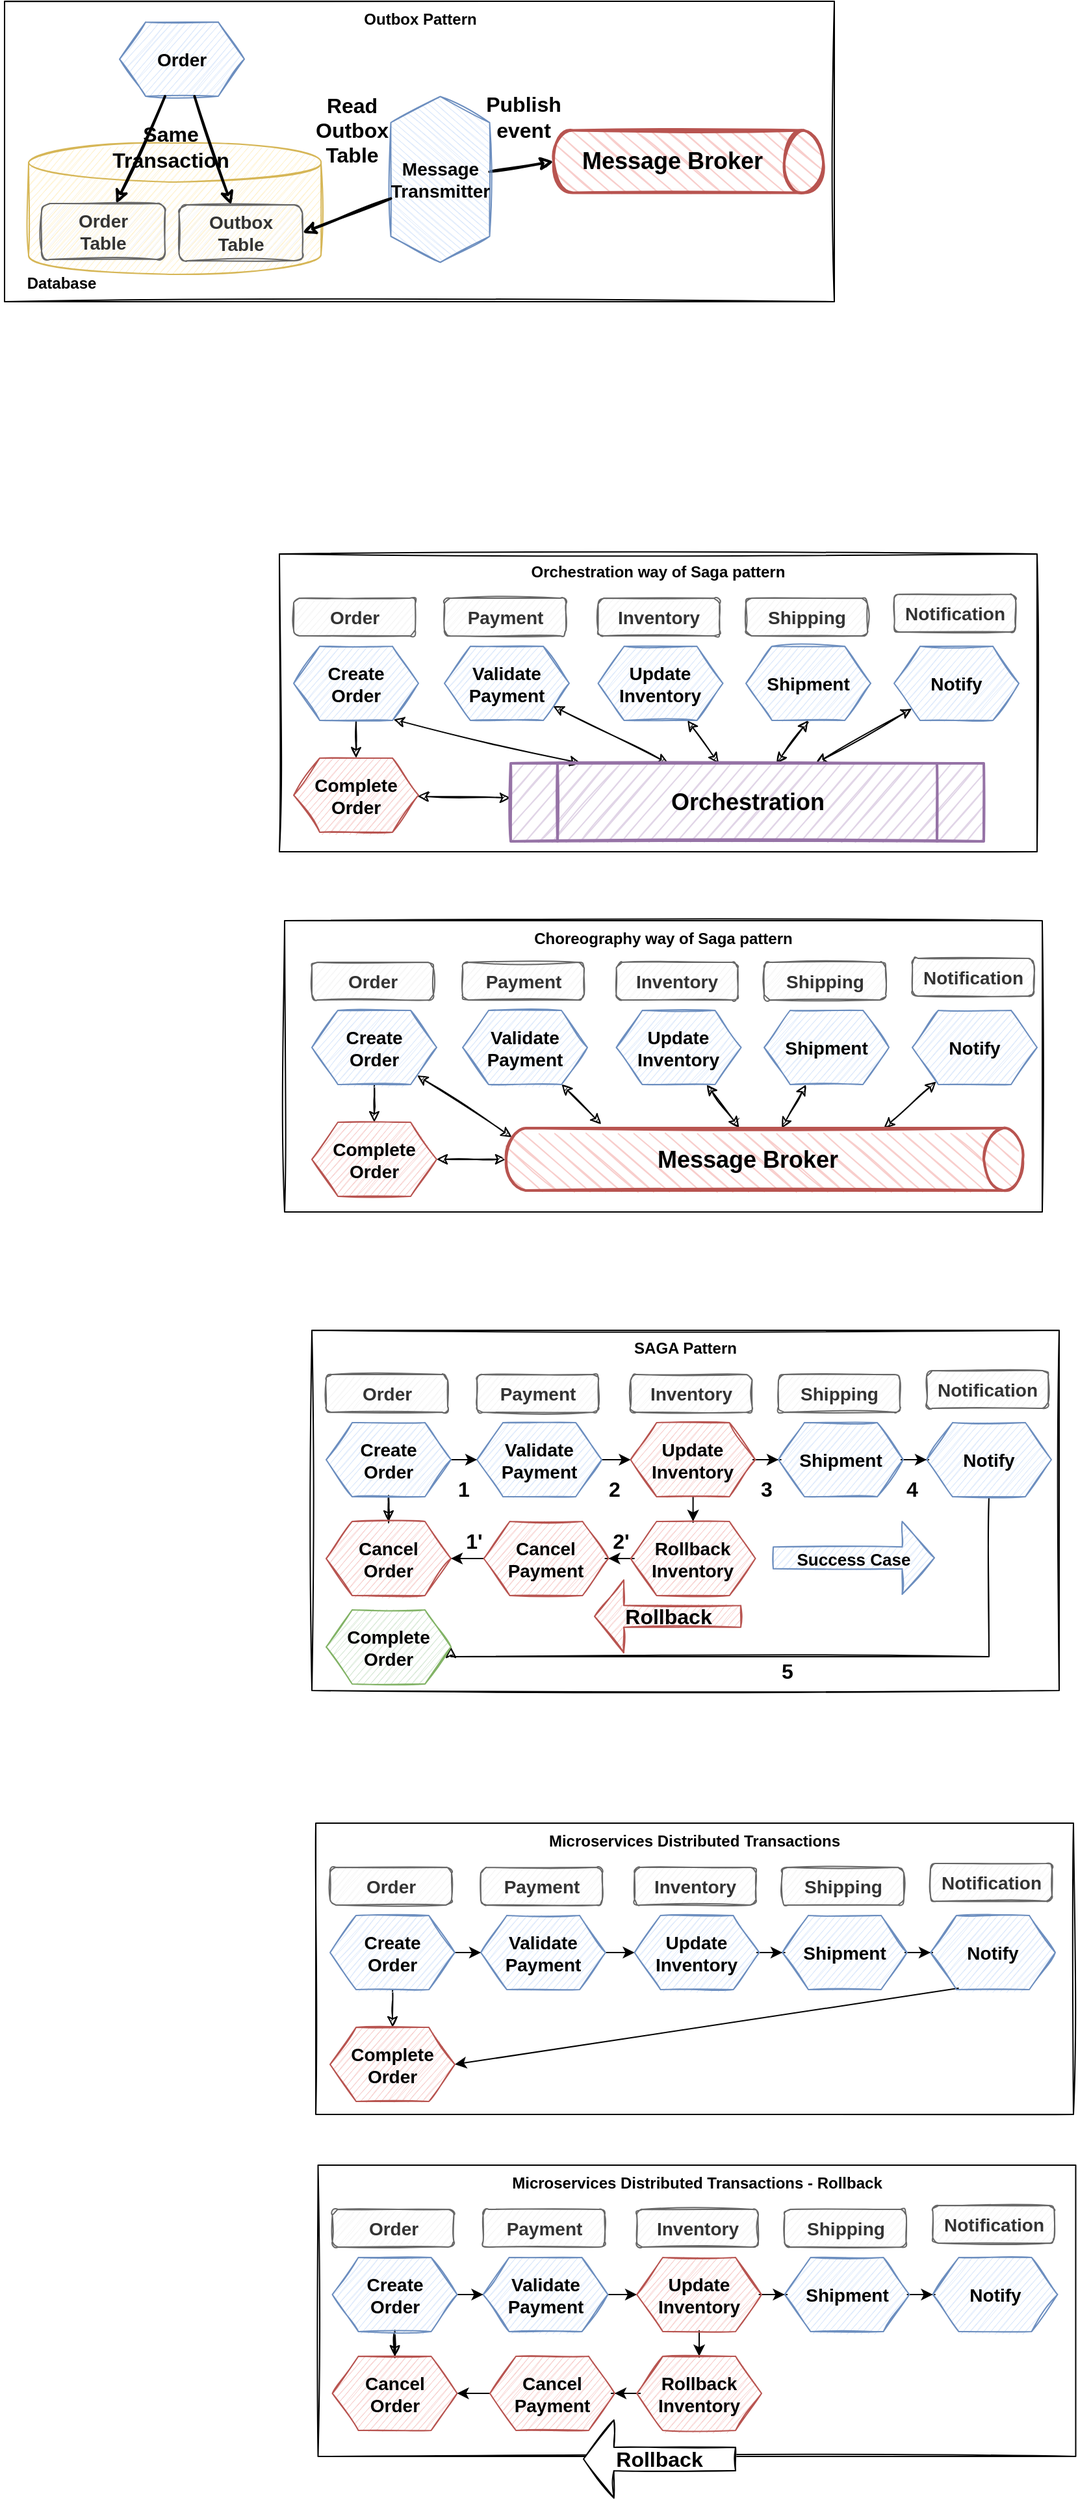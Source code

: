 <mxfile version="14.6.13" type="device"><diagram id="O4We3TlcgWNvYi_soNku" name="Page-1"><mxGraphModel dx="2053" dy="1693" grid="0" gridSize="10" guides="1" tooltips="1" connect="1" arrows="1" fold="1" page="0" pageScale="1" pageWidth="850" pageHeight="1100" math="0" shadow="0"><root><mxCell id="0"/><mxCell id="1" parent="0"/><mxCell id="HSxez_B92HvM4wz4emv6-1" value="Microservices Distributed Transactions" style="rounded=0;whiteSpace=wrap;html=1;sketch=1;horizontal=1;verticalAlign=top;fontStyle=1" parent="1" vertex="1"><mxGeometry x="-867" y="252" width="583" height="224" as="geometry"/></mxCell><mxCell id="HSxez_B92HvM4wz4emv6-2" value="" style="edgeStyle=orthogonalEdgeStyle;rounded=0;sketch=1;orthogonalLoop=1;jettySize=auto;html=1;" parent="1" source="HSxez_B92HvM4wz4emv6-3" target="ChQA60TN_x2WgylxYyss-10" edge="1"><mxGeometry relative="1" as="geometry"><mxPoint x="-808" y="408" as="targetPoint"/></mxGeometry></mxCell><mxCell id="ChQA60TN_x2WgylxYyss-1" style="edgeStyle=orthogonalEdgeStyle;rounded=0;orthogonalLoop=1;jettySize=auto;html=1;" parent="1" source="HSxez_B92HvM4wz4emv6-3" target="HSxez_B92HvM4wz4emv6-8" edge="1"><mxGeometry relative="1" as="geometry"/></mxCell><mxCell id="HSxez_B92HvM4wz4emv6-3" value="&lt;b&gt;&lt;font style=&quot;font-size: 14px&quot;&gt;Create &lt;br&gt;Order&lt;/font&gt;&lt;/b&gt;" style="shape=hexagon;perimeter=hexagonPerimeter2;whiteSpace=wrap;html=1;fixedSize=1;sketch=1;fillColor=#dae8fc;strokeColor=#6c8ebf;" parent="1" vertex="1"><mxGeometry x="-856" y="323" width="96" height="57" as="geometry"/></mxCell><mxCell id="HSxez_B92HvM4wz4emv6-5" value="Order" style="rounded=1;whiteSpace=wrap;html=1;fontSize=14;fontStyle=1;sketch=1;fillColor=#f5f5f5;strokeColor=#666666;fontColor=#333333;" parent="1" vertex="1"><mxGeometry x="-856" y="286" width="93.5" height="29" as="geometry"/></mxCell><mxCell id="ChQA60TN_x2WgylxYyss-2" style="edgeStyle=orthogonalEdgeStyle;rounded=0;orthogonalLoop=1;jettySize=auto;html=1;entryX=0;entryY=0.5;entryDx=0;entryDy=0;" parent="1" source="HSxez_B92HvM4wz4emv6-8" target="HSxez_B92HvM4wz4emv6-12" edge="1"><mxGeometry relative="1" as="geometry"/></mxCell><mxCell id="HSxez_B92HvM4wz4emv6-8" value="&lt;b&gt;&lt;font style=&quot;font-size: 14px&quot;&gt;Validate Payment&lt;/font&gt;&lt;/b&gt;" style="shape=hexagon;perimeter=hexagonPerimeter2;whiteSpace=wrap;html=1;fixedSize=1;sketch=1;fillColor=#dae8fc;strokeColor=#6c8ebf;" parent="1" vertex="1"><mxGeometry x="-740" y="323" width="96" height="57" as="geometry"/></mxCell><mxCell id="HSxez_B92HvM4wz4emv6-9" value="Payment" style="rounded=1;whiteSpace=wrap;html=1;fontSize=14;fontStyle=1;sketch=1;fillColor=#f5f5f5;strokeColor=#666666;fontColor=#333333;" parent="1" vertex="1"><mxGeometry x="-740" y="286" width="93.5" height="29" as="geometry"/></mxCell><mxCell id="ChQA60TN_x2WgylxYyss-5" style="edgeStyle=orthogonalEdgeStyle;rounded=0;orthogonalLoop=1;jettySize=auto;html=1;" parent="1" source="HSxez_B92HvM4wz4emv6-12" target="ChQA60TN_x2WgylxYyss-3" edge="1"><mxGeometry relative="1" as="geometry"/></mxCell><mxCell id="HSxez_B92HvM4wz4emv6-12" value="&lt;b&gt;&lt;font style=&quot;font-size: 14px&quot;&gt;Update Inventory&lt;/font&gt;&lt;/b&gt;" style="shape=hexagon;perimeter=hexagonPerimeter2;whiteSpace=wrap;html=1;fixedSize=1;sketch=1;fillColor=#dae8fc;strokeColor=#6c8ebf;" parent="1" vertex="1"><mxGeometry x="-621.75" y="323" width="96" height="57" as="geometry"/></mxCell><mxCell id="HSxez_B92HvM4wz4emv6-13" value="Inventory" style="rounded=1;whiteSpace=wrap;html=1;fontSize=14;fontStyle=1;sketch=1;fillColor=#f5f5f5;strokeColor=#666666;fontColor=#333333;" parent="1" vertex="1"><mxGeometry x="-621.75" y="286" width="93.5" height="29" as="geometry"/></mxCell><mxCell id="ChQA60TN_x2WgylxYyss-7" value="" style="edgeStyle=orthogonalEdgeStyle;rounded=0;orthogonalLoop=1;jettySize=auto;html=1;" parent="1" source="ChQA60TN_x2WgylxYyss-3" target="ChQA60TN_x2WgylxYyss-6" edge="1"><mxGeometry relative="1" as="geometry"/></mxCell><mxCell id="ChQA60TN_x2WgylxYyss-3" value="&lt;b&gt;&lt;font style=&quot;font-size: 14px&quot;&gt;Shipment&lt;/font&gt;&lt;/b&gt;" style="shape=hexagon;perimeter=hexagonPerimeter2;whiteSpace=wrap;html=1;fixedSize=1;sketch=1;fillColor=#dae8fc;strokeColor=#6c8ebf;" parent="1" vertex="1"><mxGeometry x="-508" y="323" width="96" height="57" as="geometry"/></mxCell><mxCell id="ChQA60TN_x2WgylxYyss-4" value="Shipping" style="rounded=1;whiteSpace=wrap;html=1;fontSize=14;fontStyle=1;sketch=1;fillColor=#f5f5f5;strokeColor=#666666;fontColor=#333333;" parent="1" vertex="1"><mxGeometry x="-508" y="286" width="93.5" height="29" as="geometry"/></mxCell><mxCell id="ChQA60TN_x2WgylxYyss-13" style="rounded=0;orthogonalLoop=1;jettySize=auto;html=1;entryX=1;entryY=0.5;entryDx=0;entryDy=0;exitX=0.227;exitY=0.981;exitDx=0;exitDy=0;exitPerimeter=0;" parent="1" source="ChQA60TN_x2WgylxYyss-6" target="ChQA60TN_x2WgylxYyss-10" edge="1"><mxGeometry relative="1" as="geometry"/></mxCell><mxCell id="ChQA60TN_x2WgylxYyss-6" value="&lt;b&gt;&lt;font style=&quot;font-size: 14px&quot;&gt;Notify&lt;/font&gt;&lt;/b&gt;" style="shape=hexagon;perimeter=hexagonPerimeter2;whiteSpace=wrap;html=1;fixedSize=1;sketch=1;fillColor=#dae8fc;strokeColor=#6c8ebf;" parent="1" vertex="1"><mxGeometry x="-394" y="323" width="96" height="57" as="geometry"/></mxCell><mxCell id="ChQA60TN_x2WgylxYyss-8" value="Notification" style="rounded=1;whiteSpace=wrap;html=1;fontSize=14;fontStyle=1;sketch=1;fillColor=#f5f5f5;strokeColor=#666666;fontColor=#333333;" parent="1" vertex="1"><mxGeometry x="-394" y="283" width="93.5" height="29" as="geometry"/></mxCell><mxCell id="ChQA60TN_x2WgylxYyss-10" value="&lt;span style=&quot;font-size: 14px&quot;&gt;&lt;b&gt;Complete Order&lt;/b&gt;&lt;/span&gt;" style="shape=hexagon;perimeter=hexagonPerimeter2;whiteSpace=wrap;html=1;fixedSize=1;sketch=1;fillColor=#f8cecc;strokeColor=#b85450;" parent="1" vertex="1"><mxGeometry x="-856" y="409" width="96" height="57" as="geometry"/></mxCell><mxCell id="LSXbsaMgMGY3zLwLkbdB-20" value="Microservices Distributed Transactions - Rollback" style="rounded=0;whiteSpace=wrap;html=1;sketch=1;horizontal=1;verticalAlign=top;fontStyle=1" parent="1" vertex="1"><mxGeometry x="-865.25" y="515" width="583" height="224" as="geometry"/></mxCell><mxCell id="LSXbsaMgMGY3zLwLkbdB-21" value="" style="edgeStyle=orthogonalEdgeStyle;rounded=0;sketch=1;orthogonalLoop=1;jettySize=auto;html=1;" parent="1" source="LSXbsaMgMGY3zLwLkbdB-23" target="LSXbsaMgMGY3zLwLkbdB-37" edge="1"><mxGeometry relative="1" as="geometry"><mxPoint x="-806.25" y="671" as="targetPoint"/></mxGeometry></mxCell><mxCell id="LSXbsaMgMGY3zLwLkbdB-22" style="edgeStyle=orthogonalEdgeStyle;rounded=0;orthogonalLoop=1;jettySize=auto;html=1;" parent="1" source="LSXbsaMgMGY3zLwLkbdB-23" target="LSXbsaMgMGY3zLwLkbdB-26" edge="1"><mxGeometry relative="1" as="geometry"/></mxCell><mxCell id="LSXbsaMgMGY3zLwLkbdB-23" value="&lt;b&gt;&lt;font style=&quot;font-size: 14px&quot;&gt;Create &lt;br&gt;Order&lt;/font&gt;&lt;/b&gt;" style="shape=hexagon;perimeter=hexagonPerimeter2;whiteSpace=wrap;html=1;fixedSize=1;sketch=1;fillColor=#dae8fc;strokeColor=#6c8ebf;" parent="1" vertex="1"><mxGeometry x="-854.25" y="586" width="96" height="57" as="geometry"/></mxCell><mxCell id="LSXbsaMgMGY3zLwLkbdB-24" value="Order" style="rounded=1;whiteSpace=wrap;html=1;fontSize=14;fontStyle=1;sketch=1;fillColor=#f5f5f5;strokeColor=#666666;fontColor=#333333;" parent="1" vertex="1"><mxGeometry x="-854.25" y="549" width="93.5" height="29" as="geometry"/></mxCell><mxCell id="LSXbsaMgMGY3zLwLkbdB-25" style="edgeStyle=orthogonalEdgeStyle;rounded=0;orthogonalLoop=1;jettySize=auto;html=1;entryX=0;entryY=0.5;entryDx=0;entryDy=0;" parent="1" source="LSXbsaMgMGY3zLwLkbdB-26" target="LSXbsaMgMGY3zLwLkbdB-29" edge="1"><mxGeometry relative="1" as="geometry"/></mxCell><mxCell id="LSXbsaMgMGY3zLwLkbdB-26" value="&lt;b&gt;&lt;font style=&quot;font-size: 14px&quot;&gt;Validate Payment&lt;/font&gt;&lt;/b&gt;" style="shape=hexagon;perimeter=hexagonPerimeter2;whiteSpace=wrap;html=1;fixedSize=1;sketch=1;fillColor=#dae8fc;strokeColor=#6c8ebf;" parent="1" vertex="1"><mxGeometry x="-738.25" y="586" width="96" height="57" as="geometry"/></mxCell><mxCell id="LSXbsaMgMGY3zLwLkbdB-27" value="Payment" style="rounded=1;whiteSpace=wrap;html=1;fontSize=14;fontStyle=1;sketch=1;fillColor=#f5f5f5;strokeColor=#666666;fontColor=#333333;" parent="1" vertex="1"><mxGeometry x="-738.25" y="549" width="93.5" height="29" as="geometry"/></mxCell><mxCell id="LSXbsaMgMGY3zLwLkbdB-28" style="edgeStyle=orthogonalEdgeStyle;rounded=0;orthogonalLoop=1;jettySize=auto;html=1;" parent="1" source="LSXbsaMgMGY3zLwLkbdB-29" target="LSXbsaMgMGY3zLwLkbdB-32" edge="1"><mxGeometry relative="1" as="geometry"/></mxCell><mxCell id="LSXbsaMgMGY3zLwLkbdB-39" value="" style="edgeStyle=orthogonalEdgeStyle;rounded=0;orthogonalLoop=1;jettySize=auto;html=1;" parent="1" source="LSXbsaMgMGY3zLwLkbdB-29" target="LSXbsaMgMGY3zLwLkbdB-38" edge="1"><mxGeometry relative="1" as="geometry"/></mxCell><mxCell id="LSXbsaMgMGY3zLwLkbdB-29" value="&lt;b&gt;&lt;font style=&quot;font-size: 14px&quot;&gt;Update Inventory&lt;/font&gt;&lt;/b&gt;" style="shape=hexagon;perimeter=hexagonPerimeter2;whiteSpace=wrap;html=1;fixedSize=1;sketch=1;fillColor=#f8cecc;strokeColor=#b85450;" parent="1" vertex="1"><mxGeometry x="-620" y="586" width="96" height="57" as="geometry"/></mxCell><mxCell id="LSXbsaMgMGY3zLwLkbdB-30" value="Inventory" style="rounded=1;whiteSpace=wrap;html=1;fontSize=14;fontStyle=1;sketch=1;fillColor=#f5f5f5;strokeColor=#666666;fontColor=#333333;" parent="1" vertex="1"><mxGeometry x="-620" y="549" width="93.5" height="29" as="geometry"/></mxCell><mxCell id="LSXbsaMgMGY3zLwLkbdB-31" value="" style="edgeStyle=orthogonalEdgeStyle;rounded=0;orthogonalLoop=1;jettySize=auto;html=1;" parent="1" source="LSXbsaMgMGY3zLwLkbdB-32" target="LSXbsaMgMGY3zLwLkbdB-35" edge="1"><mxGeometry relative="1" as="geometry"/></mxCell><mxCell id="LSXbsaMgMGY3zLwLkbdB-32" value="&lt;b&gt;&lt;font style=&quot;font-size: 14px&quot;&gt;Shipment&lt;/font&gt;&lt;/b&gt;" style="shape=hexagon;perimeter=hexagonPerimeter2;whiteSpace=wrap;html=1;fixedSize=1;sketch=1;fillColor=#dae8fc;strokeColor=#6c8ebf;" parent="1" vertex="1"><mxGeometry x="-506.25" y="586" width="96" height="57" as="geometry"/></mxCell><mxCell id="LSXbsaMgMGY3zLwLkbdB-33" value="Shipping" style="rounded=1;whiteSpace=wrap;html=1;fontSize=14;fontStyle=1;sketch=1;fillColor=#f5f5f5;strokeColor=#666666;fontColor=#333333;" parent="1" vertex="1"><mxGeometry x="-506.25" y="549" width="93.5" height="29" as="geometry"/></mxCell><mxCell id="LSXbsaMgMGY3zLwLkbdB-35" value="&lt;b&gt;&lt;font style=&quot;font-size: 14px&quot;&gt;Notify&lt;/font&gt;&lt;/b&gt;" style="shape=hexagon;perimeter=hexagonPerimeter2;whiteSpace=wrap;html=1;fixedSize=1;sketch=1;fillColor=#dae8fc;strokeColor=#6c8ebf;" parent="1" vertex="1"><mxGeometry x="-392.25" y="586" width="96" height="57" as="geometry"/></mxCell><mxCell id="LSXbsaMgMGY3zLwLkbdB-36" value="Notification" style="rounded=1;whiteSpace=wrap;html=1;fontSize=14;fontStyle=1;sketch=1;fillColor=#f5f5f5;strokeColor=#666666;fontColor=#333333;" parent="1" vertex="1"><mxGeometry x="-392.25" y="546" width="93.5" height="29" as="geometry"/></mxCell><mxCell id="LSXbsaMgMGY3zLwLkbdB-37" value="&lt;span style=&quot;font-size: 14px&quot;&gt;&lt;b&gt;Cancel &lt;br&gt;Order&lt;/b&gt;&lt;/span&gt;" style="shape=hexagon;perimeter=hexagonPerimeter2;whiteSpace=wrap;html=1;fixedSize=1;sketch=1;fillColor=#f8cecc;strokeColor=#b85450;" parent="1" vertex="1"><mxGeometry x="-854.25" y="662" width="96" height="57" as="geometry"/></mxCell><mxCell id="LSXbsaMgMGY3zLwLkbdB-41" value="" style="edgeStyle=orthogonalEdgeStyle;rounded=0;orthogonalLoop=1;jettySize=auto;html=1;" parent="1" source="LSXbsaMgMGY3zLwLkbdB-38" target="LSXbsaMgMGY3zLwLkbdB-40" edge="1"><mxGeometry relative="1" as="geometry"/></mxCell><mxCell id="LSXbsaMgMGY3zLwLkbdB-38" value="&lt;b&gt;&lt;font style=&quot;font-size: 14px&quot;&gt;Rollback Inventory&lt;/font&gt;&lt;/b&gt;" style="shape=hexagon;perimeter=hexagonPerimeter2;whiteSpace=wrap;html=1;fixedSize=1;sketch=1;fillColor=#f8cecc;strokeColor=#b85450;" parent="1" vertex="1"><mxGeometry x="-620" y="662" width="96" height="57" as="geometry"/></mxCell><mxCell id="LSXbsaMgMGY3zLwLkbdB-43" style="edgeStyle=orthogonalEdgeStyle;rounded=0;orthogonalLoop=1;jettySize=auto;html=1;entryX=1;entryY=0.5;entryDx=0;entryDy=0;fontSize=16;" parent="1" source="LSXbsaMgMGY3zLwLkbdB-40" target="LSXbsaMgMGY3zLwLkbdB-37" edge="1"><mxGeometry relative="1" as="geometry"/></mxCell><mxCell id="LSXbsaMgMGY3zLwLkbdB-40" value="&lt;b&gt;&lt;font style=&quot;font-size: 14px&quot;&gt;Cancel Payment&lt;/font&gt;&lt;/b&gt;" style="shape=hexagon;perimeter=hexagonPerimeter2;whiteSpace=wrap;html=1;fixedSize=1;sketch=1;fillColor=#f8cecc;strokeColor=#b85450;" parent="1" vertex="1"><mxGeometry x="-733" y="662" width="96" height="57" as="geometry"/></mxCell><mxCell id="LSXbsaMgMGY3zLwLkbdB-42" value="Rollback" style="shape=singleArrow;direction=west;whiteSpace=wrap;html=1;sketch=1;fontStyle=1;fontSize=16;" parent="1" vertex="1"><mxGeometry x="-661" y="711" width="117" height="60" as="geometry"/></mxCell><mxCell id="UC7Hrso-9mN-0SDnIwR5-1" value="SAGA Pattern" style="rounded=0;whiteSpace=wrap;html=1;sketch=1;horizontal=1;verticalAlign=top;fontStyle=1" parent="1" vertex="1"><mxGeometry x="-870" y="-127" width="575" height="277" as="geometry"/></mxCell><mxCell id="UC7Hrso-9mN-0SDnIwR5-2" value="" style="edgeStyle=orthogonalEdgeStyle;rounded=0;sketch=1;orthogonalLoop=1;jettySize=auto;html=1;" parent="1" source="UC7Hrso-9mN-0SDnIwR5-4" target="UC7Hrso-9mN-0SDnIwR5-18" edge="1"><mxGeometry relative="1" as="geometry"><mxPoint x="-811" y="29" as="targetPoint"/></mxGeometry></mxCell><mxCell id="UC7Hrso-9mN-0SDnIwR5-3" style="edgeStyle=orthogonalEdgeStyle;rounded=0;orthogonalLoop=1;jettySize=auto;html=1;" parent="1" source="UC7Hrso-9mN-0SDnIwR5-4" target="UC7Hrso-9mN-0SDnIwR5-7" edge="1"><mxGeometry relative="1" as="geometry"/></mxCell><mxCell id="UC7Hrso-9mN-0SDnIwR5-4" value="&lt;b&gt;&lt;font style=&quot;font-size: 14px&quot;&gt;Create &lt;br&gt;Order&lt;/font&gt;&lt;/b&gt;" style="shape=hexagon;perimeter=hexagonPerimeter2;whiteSpace=wrap;html=1;fixedSize=1;sketch=1;fillColor=#dae8fc;strokeColor=#6c8ebf;" parent="1" vertex="1"><mxGeometry x="-859" y="-56" width="96" height="57" as="geometry"/></mxCell><mxCell id="UC7Hrso-9mN-0SDnIwR5-5" value="Order" style="rounded=1;whiteSpace=wrap;html=1;fontSize=14;fontStyle=1;sketch=1;fillColor=#f5f5f5;strokeColor=#666666;fontColor=#333333;" parent="1" vertex="1"><mxGeometry x="-859" y="-93" width="93.5" height="29" as="geometry"/></mxCell><mxCell id="UC7Hrso-9mN-0SDnIwR5-6" style="edgeStyle=orthogonalEdgeStyle;rounded=0;orthogonalLoop=1;jettySize=auto;html=1;entryX=0;entryY=0.5;entryDx=0;entryDy=0;" parent="1" source="UC7Hrso-9mN-0SDnIwR5-7" target="UC7Hrso-9mN-0SDnIwR5-11" edge="1"><mxGeometry relative="1" as="geometry"/></mxCell><mxCell id="UC7Hrso-9mN-0SDnIwR5-7" value="&lt;b&gt;&lt;font style=&quot;font-size: 14px&quot;&gt;Validate Payment&lt;/font&gt;&lt;/b&gt;" style="shape=hexagon;perimeter=hexagonPerimeter2;whiteSpace=wrap;html=1;fixedSize=1;sketch=1;fillColor=#dae8fc;strokeColor=#6c8ebf;" parent="1" vertex="1"><mxGeometry x="-743" y="-56" width="96" height="57" as="geometry"/></mxCell><mxCell id="UC7Hrso-9mN-0SDnIwR5-8" value="Payment" style="rounded=1;whiteSpace=wrap;html=1;fontSize=14;fontStyle=1;sketch=1;fillColor=#f5f5f5;strokeColor=#666666;fontColor=#333333;" parent="1" vertex="1"><mxGeometry x="-743" y="-93" width="93.5" height="29" as="geometry"/></mxCell><mxCell id="UC7Hrso-9mN-0SDnIwR5-9" style="edgeStyle=orthogonalEdgeStyle;rounded=0;orthogonalLoop=1;jettySize=auto;html=1;" parent="1" source="UC7Hrso-9mN-0SDnIwR5-11" target="UC7Hrso-9mN-0SDnIwR5-14" edge="1"><mxGeometry relative="1" as="geometry"/></mxCell><mxCell id="UC7Hrso-9mN-0SDnIwR5-10" value="" style="edgeStyle=orthogonalEdgeStyle;rounded=0;orthogonalLoop=1;jettySize=auto;html=1;" parent="1" source="UC7Hrso-9mN-0SDnIwR5-11" target="UC7Hrso-9mN-0SDnIwR5-20" edge="1"><mxGeometry relative="1" as="geometry"/></mxCell><mxCell id="UC7Hrso-9mN-0SDnIwR5-11" value="&lt;b&gt;&lt;font style=&quot;font-size: 14px&quot;&gt;Update Inventory&lt;/font&gt;&lt;/b&gt;" style="shape=hexagon;perimeter=hexagonPerimeter2;whiteSpace=wrap;html=1;fixedSize=1;sketch=1;fillColor=#f8cecc;strokeColor=#b85450;" parent="1" vertex="1"><mxGeometry x="-624.75" y="-56" width="96" height="57" as="geometry"/></mxCell><mxCell id="UC7Hrso-9mN-0SDnIwR5-12" value="Inventory" style="rounded=1;whiteSpace=wrap;html=1;fontSize=14;fontStyle=1;sketch=1;fillColor=#f5f5f5;strokeColor=#666666;fontColor=#333333;" parent="1" vertex="1"><mxGeometry x="-624.75" y="-93" width="93.5" height="29" as="geometry"/></mxCell><mxCell id="UC7Hrso-9mN-0SDnIwR5-13" value="" style="edgeStyle=orthogonalEdgeStyle;rounded=0;orthogonalLoop=1;jettySize=auto;html=1;" parent="1" source="UC7Hrso-9mN-0SDnIwR5-14" target="UC7Hrso-9mN-0SDnIwR5-16" edge="1"><mxGeometry relative="1" as="geometry"/></mxCell><mxCell id="UC7Hrso-9mN-0SDnIwR5-14" value="&lt;b&gt;&lt;font style=&quot;font-size: 14px&quot;&gt;Shipment&lt;/font&gt;&lt;/b&gt;" style="shape=hexagon;perimeter=hexagonPerimeter2;whiteSpace=wrap;html=1;fixedSize=1;sketch=1;fillColor=#dae8fc;strokeColor=#6c8ebf;" parent="1" vertex="1"><mxGeometry x="-511" y="-56" width="96" height="57" as="geometry"/></mxCell><mxCell id="UC7Hrso-9mN-0SDnIwR5-15" value="Shipping" style="rounded=1;whiteSpace=wrap;html=1;fontSize=14;fontStyle=1;sketch=1;fillColor=#f5f5f5;strokeColor=#666666;fontColor=#333333;" parent="1" vertex="1"><mxGeometry x="-511" y="-93" width="93.5" height="29" as="geometry"/></mxCell><mxCell id="UC7Hrso-9mN-0SDnIwR5-31" style="edgeStyle=orthogonalEdgeStyle;rounded=0;orthogonalLoop=1;jettySize=auto;html=1;entryX=1;entryY=0.5;entryDx=0;entryDy=0;fontSize=16;sketch=1;" parent="1" source="UC7Hrso-9mN-0SDnIwR5-16" target="UC7Hrso-9mN-0SDnIwR5-30" edge="1"><mxGeometry relative="1" as="geometry"><Array as="points"><mxPoint x="-349" y="124"/><mxPoint x="-763" y="124"/></Array></mxGeometry></mxCell><mxCell id="UC7Hrso-9mN-0SDnIwR5-16" value="&lt;b&gt;&lt;font style=&quot;font-size: 14px&quot;&gt;Notify&lt;/font&gt;&lt;/b&gt;" style="shape=hexagon;perimeter=hexagonPerimeter2;whiteSpace=wrap;html=1;fixedSize=1;sketch=1;fillColor=#dae8fc;strokeColor=#6c8ebf;" parent="1" vertex="1"><mxGeometry x="-397" y="-56" width="96" height="57" as="geometry"/></mxCell><mxCell id="UC7Hrso-9mN-0SDnIwR5-17" value="Notification" style="rounded=1;whiteSpace=wrap;html=1;fontSize=14;fontStyle=1;sketch=1;fillColor=#f5f5f5;strokeColor=#666666;fontColor=#333333;" parent="1" vertex="1"><mxGeometry x="-397" y="-96" width="93.5" height="29" as="geometry"/></mxCell><mxCell id="UC7Hrso-9mN-0SDnIwR5-18" value="&lt;span style=&quot;font-size: 14px&quot;&gt;&lt;b&gt;Cancel &lt;br&gt;Order&lt;/b&gt;&lt;/span&gt;" style="shape=hexagon;perimeter=hexagonPerimeter2;whiteSpace=wrap;html=1;fixedSize=1;sketch=1;fillColor=#f8cecc;strokeColor=#b85450;" parent="1" vertex="1"><mxGeometry x="-859" y="20" width="96" height="57" as="geometry"/></mxCell><mxCell id="UC7Hrso-9mN-0SDnIwR5-19" value="" style="edgeStyle=orthogonalEdgeStyle;rounded=0;orthogonalLoop=1;jettySize=auto;html=1;" parent="1" source="UC7Hrso-9mN-0SDnIwR5-20" target="UC7Hrso-9mN-0SDnIwR5-22" edge="1"><mxGeometry relative="1" as="geometry"/></mxCell><mxCell id="UC7Hrso-9mN-0SDnIwR5-20" value="&lt;b&gt;&lt;font style=&quot;font-size: 14px&quot;&gt;Rollback Inventory&lt;/font&gt;&lt;/b&gt;" style="shape=hexagon;perimeter=hexagonPerimeter2;whiteSpace=wrap;html=1;fixedSize=1;sketch=1;fillColor=#f8cecc;strokeColor=#b85450;" parent="1" vertex="1"><mxGeometry x="-624.75" y="20" width="96" height="57" as="geometry"/></mxCell><mxCell id="UC7Hrso-9mN-0SDnIwR5-21" style="edgeStyle=orthogonalEdgeStyle;rounded=0;orthogonalLoop=1;jettySize=auto;html=1;entryX=1;entryY=0.5;entryDx=0;entryDy=0;fontSize=16;" parent="1" source="UC7Hrso-9mN-0SDnIwR5-22" target="UC7Hrso-9mN-0SDnIwR5-18" edge="1"><mxGeometry relative="1" as="geometry"/></mxCell><mxCell id="UC7Hrso-9mN-0SDnIwR5-22" value="&lt;b&gt;&lt;font style=&quot;font-size: 14px&quot;&gt;Cancel Payment&lt;/font&gt;&lt;/b&gt;" style="shape=hexagon;perimeter=hexagonPerimeter2;whiteSpace=wrap;html=1;fixedSize=1;sketch=1;fillColor=#f8cecc;strokeColor=#b85450;" parent="1" vertex="1"><mxGeometry x="-737.75" y="20" width="96" height="57" as="geometry"/></mxCell><mxCell id="UC7Hrso-9mN-0SDnIwR5-23" value="Rollback" style="shape=singleArrow;direction=west;whiteSpace=wrap;html=1;sketch=1;fontStyle=1;fontSize=16;fillColor=#f8cecc;strokeColor=#b85450;" parent="1" vertex="1"><mxGeometry x="-652.5" y="65" width="112.5" height="56" as="geometry"/></mxCell><mxCell id="UC7Hrso-9mN-0SDnIwR5-24" value="&lt;font style=&quot;font-size: 13px&quot;&gt;Success Case&lt;/font&gt;" style="shape=singleArrow;whiteSpace=wrap;html=1;sketch=1;fontStyle=1;fontSize=16;fillColor=#dae8fc;strokeColor=#6c8ebf;" parent="1" vertex="1"><mxGeometry x="-515" y="20" width="124" height="56" as="geometry"/></mxCell><mxCell id="UC7Hrso-9mN-0SDnIwR5-25" value="1" style="text;html=1;strokeColor=none;fillColor=none;align=center;verticalAlign=middle;whiteSpace=wrap;rounded=0;sketch=1;fontSize=16;fontStyle=1" parent="1" vertex="1"><mxGeometry x="-773" y="-15" width="40" height="20" as="geometry"/></mxCell><mxCell id="UC7Hrso-9mN-0SDnIwR5-26" value="2" style="text;html=1;strokeColor=none;fillColor=none;align=center;verticalAlign=middle;whiteSpace=wrap;rounded=0;sketch=1;fontSize=16;fontStyle=1" parent="1" vertex="1"><mxGeometry x="-657" y="-15" width="40" height="20" as="geometry"/></mxCell><mxCell id="UC7Hrso-9mN-0SDnIwR5-27" value="3" style="text;html=1;strokeColor=none;fillColor=none;align=center;verticalAlign=middle;whiteSpace=wrap;rounded=0;sketch=1;fontSize=16;fontStyle=1" parent="1" vertex="1"><mxGeometry x="-540" y="-15" width="40" height="20" as="geometry"/></mxCell><mxCell id="UC7Hrso-9mN-0SDnIwR5-28" value="4" style="text;html=1;strokeColor=none;fillColor=none;align=center;verticalAlign=middle;whiteSpace=wrap;rounded=0;sketch=1;fontSize=16;fontStyle=1" parent="1" vertex="1"><mxGeometry x="-428" y="-15" width="40" height="20" as="geometry"/></mxCell><mxCell id="UC7Hrso-9mN-0SDnIwR5-30" value="&lt;span style=&quot;font-size: 14px&quot;&gt;&lt;b&gt;Complete Order&lt;/b&gt;&lt;/span&gt;" style="shape=hexagon;perimeter=hexagonPerimeter2;whiteSpace=wrap;html=1;fixedSize=1;sketch=1;fillColor=#d5e8d4;strokeColor=#82b366;" parent="1" vertex="1"><mxGeometry x="-859" y="88" width="96" height="57" as="geometry"/></mxCell><mxCell id="UC7Hrso-9mN-0SDnIwR5-32" value="5" style="text;html=1;strokeColor=none;fillColor=none;align=center;verticalAlign=middle;whiteSpace=wrap;rounded=0;sketch=1;fontSize=16;fontStyle=1" parent="1" vertex="1"><mxGeometry x="-524" y="125" width="40" height="20" as="geometry"/></mxCell><mxCell id="UC7Hrso-9mN-0SDnIwR5-33" value="2'" style="text;html=1;strokeColor=none;fillColor=none;align=center;verticalAlign=middle;whiteSpace=wrap;rounded=0;sketch=1;fontSize=16;fontStyle=1" parent="1" vertex="1"><mxGeometry x="-652.5" y="25" width="40" height="20" as="geometry"/></mxCell><mxCell id="UC7Hrso-9mN-0SDnIwR5-34" value="1'" style="text;html=1;strokeColor=none;fillColor=none;align=center;verticalAlign=middle;whiteSpace=wrap;rounded=0;sketch=1;fontSize=16;fontStyle=1" parent="1" vertex="1"><mxGeometry x="-765.5" y="25" width="40" height="20" as="geometry"/></mxCell><mxCell id="g_bpcZdgpiONtq_qsZNt-1" value="Choreography way of Saga pattern" style="rounded=0;whiteSpace=wrap;html=1;sketch=1;horizontal=1;verticalAlign=top;fontStyle=1" parent="1" vertex="1"><mxGeometry x="-891" y="-442" width="583" height="224" as="geometry"/></mxCell><mxCell id="g_bpcZdgpiONtq_qsZNt-2" value="" style="edgeStyle=orthogonalEdgeStyle;rounded=0;sketch=1;orthogonalLoop=1;jettySize=auto;html=1;" parent="1" source="g_bpcZdgpiONtq_qsZNt-4" target="g_bpcZdgpiONtq_qsZNt-18" edge="1"><mxGeometry relative="1" as="geometry"><mxPoint x="-822" y="-288" as="targetPoint"/></mxGeometry></mxCell><mxCell id="g_bpcZdgpiONtq_qsZNt-20" style="rounded=0;orthogonalLoop=1;jettySize=auto;html=1;entryX=0.145;entryY=1;entryDx=0;entryDy=-4.35;entryPerimeter=0;fontSize=18;sketch=1;startArrow=classic;startFill=1;" parent="1" target="g_bpcZdgpiONtq_qsZNt-19" edge="1"><mxGeometry relative="1" as="geometry"><mxPoint x="-789" y="-323" as="sourcePoint"/></mxGeometry></mxCell><mxCell id="g_bpcZdgpiONtq_qsZNt-4" value="&lt;b&gt;&lt;font style=&quot;font-size: 14px&quot;&gt;Create &lt;br&gt;Order&lt;/font&gt;&lt;/b&gt;" style="shape=hexagon;perimeter=hexagonPerimeter2;whiteSpace=wrap;html=1;fixedSize=1;sketch=1;fillColor=#dae8fc;strokeColor=#6c8ebf;" parent="1" vertex="1"><mxGeometry x="-870" y="-373" width="96" height="57" as="geometry"/></mxCell><mxCell id="g_bpcZdgpiONtq_qsZNt-5" value="Order" style="rounded=1;whiteSpace=wrap;html=1;fontSize=14;fontStyle=1;sketch=1;fillColor=#f5f5f5;strokeColor=#666666;fontColor=#333333;" parent="1" vertex="1"><mxGeometry x="-870" y="-410" width="93.5" height="29" as="geometry"/></mxCell><mxCell id="g_bpcZdgpiONtq_qsZNt-21" style="edgeStyle=none;rounded=0;sketch=1;orthogonalLoop=1;jettySize=auto;html=1;entryX=-0.06;entryY=0.816;entryDx=0;entryDy=0;entryPerimeter=0;fontSize=18;startArrow=classic;startFill=1;" parent="1" source="g_bpcZdgpiONtq_qsZNt-7" target="g_bpcZdgpiONtq_qsZNt-19" edge="1"><mxGeometry relative="1" as="geometry"/></mxCell><mxCell id="g_bpcZdgpiONtq_qsZNt-7" value="&lt;b&gt;&lt;font style=&quot;font-size: 14px&quot;&gt;Validate Payment&lt;/font&gt;&lt;/b&gt;" style="shape=hexagon;perimeter=hexagonPerimeter2;whiteSpace=wrap;html=1;fixedSize=1;sketch=1;fillColor=#dae8fc;strokeColor=#6c8ebf;" parent="1" vertex="1"><mxGeometry x="-754" y="-373" width="96" height="57" as="geometry"/></mxCell><mxCell id="g_bpcZdgpiONtq_qsZNt-8" value="Payment" style="rounded=1;whiteSpace=wrap;html=1;fontSize=14;fontStyle=1;sketch=1;fillColor=#f5f5f5;strokeColor=#666666;fontColor=#333333;" parent="1" vertex="1"><mxGeometry x="-754" y="-410" width="93.5" height="29" as="geometry"/></mxCell><mxCell id="g_bpcZdgpiONtq_qsZNt-22" style="edgeStyle=none;rounded=0;sketch=1;orthogonalLoop=1;jettySize=auto;html=1;entryX=-0.01;entryY=0.549;entryDx=0;entryDy=0;entryPerimeter=0;fontSize=18;startArrow=classic;startFill=1;" parent="1" source="g_bpcZdgpiONtq_qsZNt-10" target="g_bpcZdgpiONtq_qsZNt-19" edge="1"><mxGeometry relative="1" as="geometry"/></mxCell><mxCell id="g_bpcZdgpiONtq_qsZNt-10" value="&lt;b&gt;&lt;font style=&quot;font-size: 14px&quot;&gt;Update Inventory&lt;/font&gt;&lt;/b&gt;" style="shape=hexagon;perimeter=hexagonPerimeter2;whiteSpace=wrap;html=1;fixedSize=1;sketch=1;fillColor=#dae8fc;strokeColor=#6c8ebf;" parent="1" vertex="1"><mxGeometry x="-635.75" y="-373" width="96" height="57" as="geometry"/></mxCell><mxCell id="g_bpcZdgpiONtq_qsZNt-11" value="Inventory" style="rounded=1;whiteSpace=wrap;html=1;fontSize=14;fontStyle=1;sketch=1;fillColor=#f5f5f5;strokeColor=#666666;fontColor=#333333;" parent="1" vertex="1"><mxGeometry x="-635.75" y="-410" width="93.5" height="29" as="geometry"/></mxCell><mxCell id="g_bpcZdgpiONtq_qsZNt-23" style="edgeStyle=none;rounded=0;sketch=1;orthogonalLoop=1;jettySize=auto;html=1;fontSize=18;startArrow=classic;startFill=1;" parent="1" source="g_bpcZdgpiONtq_qsZNt-13" target="g_bpcZdgpiONtq_qsZNt-19" edge="1"><mxGeometry relative="1" as="geometry"/></mxCell><mxCell id="g_bpcZdgpiONtq_qsZNt-13" value="&lt;b&gt;&lt;font style=&quot;font-size: 14px&quot;&gt;Shipment&lt;/font&gt;&lt;/b&gt;" style="shape=hexagon;perimeter=hexagonPerimeter2;whiteSpace=wrap;html=1;fixedSize=1;sketch=1;fillColor=#dae8fc;strokeColor=#6c8ebf;" parent="1" vertex="1"><mxGeometry x="-522" y="-373" width="96" height="57" as="geometry"/></mxCell><mxCell id="g_bpcZdgpiONtq_qsZNt-14" value="Shipping" style="rounded=1;whiteSpace=wrap;html=1;fontSize=14;fontStyle=1;sketch=1;fillColor=#f5f5f5;strokeColor=#666666;fontColor=#333333;" parent="1" vertex="1"><mxGeometry x="-522" y="-410" width="93.5" height="29" as="geometry"/></mxCell><mxCell id="g_bpcZdgpiONtq_qsZNt-25" style="edgeStyle=none;rounded=0;sketch=1;orthogonalLoop=1;jettySize=auto;html=1;entryX=0;entryY=0;entryDx=0;entryDy=106.875;entryPerimeter=0;fontSize=18;startArrow=classic;startFill=1;" parent="1" source="g_bpcZdgpiONtq_qsZNt-16" target="g_bpcZdgpiONtq_qsZNt-19" edge="1"><mxGeometry relative="1" as="geometry"/></mxCell><mxCell id="g_bpcZdgpiONtq_qsZNt-16" value="&lt;b&gt;&lt;font style=&quot;font-size: 14px&quot;&gt;Notify&lt;/font&gt;&lt;/b&gt;" style="shape=hexagon;perimeter=hexagonPerimeter2;whiteSpace=wrap;html=1;fixedSize=1;sketch=1;fillColor=#dae8fc;strokeColor=#6c8ebf;" parent="1" vertex="1"><mxGeometry x="-408" y="-373" width="96" height="57" as="geometry"/></mxCell><mxCell id="g_bpcZdgpiONtq_qsZNt-17" value="Notification" style="rounded=1;whiteSpace=wrap;html=1;fontSize=14;fontStyle=1;sketch=1;fillColor=#f5f5f5;strokeColor=#666666;fontColor=#333333;" parent="1" vertex="1"><mxGeometry x="-408" y="-413" width="93.5" height="29" as="geometry"/></mxCell><mxCell id="g_bpcZdgpiONtq_qsZNt-18" value="&lt;span style=&quot;font-size: 14px&quot;&gt;&lt;b&gt;Complete Order&lt;/b&gt;&lt;/span&gt;" style="shape=hexagon;perimeter=hexagonPerimeter2;whiteSpace=wrap;html=1;fixedSize=1;sketch=1;fillColor=#f8cecc;strokeColor=#b85450;" parent="1" vertex="1"><mxGeometry x="-870" y="-287" width="96" height="57" as="geometry"/></mxCell><mxCell id="g_bpcZdgpiONtq_qsZNt-26" style="edgeStyle=none;rounded=0;sketch=1;orthogonalLoop=1;jettySize=auto;html=1;entryX=1;entryY=0.5;entryDx=0;entryDy=0;fontSize=18;startArrow=classic;startFill=1;" parent="1" source="g_bpcZdgpiONtq_qsZNt-19" target="g_bpcZdgpiONtq_qsZNt-18" edge="1"><mxGeometry relative="1" as="geometry"/></mxCell><mxCell id="g_bpcZdgpiONtq_qsZNt-19" value="Message Broker" style="shape=cylinder3;whiteSpace=wrap;html=1;boundedLbl=1;backgroundOutline=1;size=15;sketch=1;rotation=90;fillColor=#f8cecc;strokeColor=#b85450;strokeWidth=2;horizontal=0;fontSize=18;fontStyle=1" parent="1" vertex="1"><mxGeometry x="-545.75" y="-457.25" width="48" height="397.5" as="geometry"/></mxCell><mxCell id="g_bpcZdgpiONtq_qsZNt-27" value="Orchestration way of Saga pattern" style="rounded=0;whiteSpace=wrap;html=1;sketch=1;horizontal=1;verticalAlign=top;fontStyle=1" parent="1" vertex="1"><mxGeometry x="-895" y="-724" width="583" height="229" as="geometry"/></mxCell><mxCell id="g_bpcZdgpiONtq_qsZNt-28" value="" style="edgeStyle=orthogonalEdgeStyle;rounded=0;sketch=1;orthogonalLoop=1;jettySize=auto;html=1;" parent="1" source="g_bpcZdgpiONtq_qsZNt-30" target="g_bpcZdgpiONtq_qsZNt-44" edge="1"><mxGeometry relative="1" as="geometry"><mxPoint x="-836" y="-568" as="targetPoint"/></mxGeometry></mxCell><mxCell id="g_bpcZdgpiONtq_qsZNt-30" value="&lt;b&gt;&lt;font style=&quot;font-size: 14px&quot;&gt;Create &lt;br&gt;Order&lt;/font&gt;&lt;/b&gt;" style="shape=hexagon;perimeter=hexagonPerimeter2;whiteSpace=wrap;html=1;fixedSize=1;sketch=1;fillColor=#dae8fc;strokeColor=#6c8ebf;" parent="1" vertex="1"><mxGeometry x="-884" y="-653" width="96" height="57" as="geometry"/></mxCell><mxCell id="g_bpcZdgpiONtq_qsZNt-31" value="Order" style="rounded=1;whiteSpace=wrap;html=1;fontSize=14;fontStyle=1;sketch=1;fillColor=#f5f5f5;strokeColor=#666666;fontColor=#333333;" parent="1" vertex="1"><mxGeometry x="-884" y="-690" width="93.5" height="29" as="geometry"/></mxCell><mxCell id="g_bpcZdgpiONtq_qsZNt-33" value="&lt;b&gt;&lt;font style=&quot;font-size: 14px&quot;&gt;Validate Payment&lt;/font&gt;&lt;/b&gt;" style="shape=hexagon;perimeter=hexagonPerimeter2;whiteSpace=wrap;html=1;fixedSize=1;sketch=1;fillColor=#dae8fc;strokeColor=#6c8ebf;" parent="1" vertex="1"><mxGeometry x="-768" y="-653" width="96" height="57" as="geometry"/></mxCell><mxCell id="g_bpcZdgpiONtq_qsZNt-34" value="Payment" style="rounded=1;whiteSpace=wrap;html=1;fontSize=14;fontStyle=1;sketch=1;fillColor=#f5f5f5;strokeColor=#666666;fontColor=#333333;" parent="1" vertex="1"><mxGeometry x="-768" y="-690" width="93.5" height="29" as="geometry"/></mxCell><mxCell id="g_bpcZdgpiONtq_qsZNt-36" value="&lt;b&gt;&lt;font style=&quot;font-size: 14px&quot;&gt;Update Inventory&lt;/font&gt;&lt;/b&gt;" style="shape=hexagon;perimeter=hexagonPerimeter2;whiteSpace=wrap;html=1;fixedSize=1;sketch=1;fillColor=#dae8fc;strokeColor=#6c8ebf;" parent="1" vertex="1"><mxGeometry x="-649.75" y="-653" width="96" height="57" as="geometry"/></mxCell><mxCell id="g_bpcZdgpiONtq_qsZNt-37" value="Inventory" style="rounded=1;whiteSpace=wrap;html=1;fontSize=14;fontStyle=1;sketch=1;fillColor=#f5f5f5;strokeColor=#666666;fontColor=#333333;" parent="1" vertex="1"><mxGeometry x="-649.75" y="-690" width="93.5" height="29" as="geometry"/></mxCell><mxCell id="g_bpcZdgpiONtq_qsZNt-39" value="&lt;b&gt;&lt;font style=&quot;font-size: 14px&quot;&gt;Shipment&lt;/font&gt;&lt;/b&gt;" style="shape=hexagon;perimeter=hexagonPerimeter2;whiteSpace=wrap;html=1;fixedSize=1;sketch=1;fillColor=#dae8fc;strokeColor=#6c8ebf;" parent="1" vertex="1"><mxGeometry x="-536" y="-653" width="96" height="57" as="geometry"/></mxCell><mxCell id="g_bpcZdgpiONtq_qsZNt-40" value="Shipping" style="rounded=1;whiteSpace=wrap;html=1;fontSize=14;fontStyle=1;sketch=1;fillColor=#f5f5f5;strokeColor=#666666;fontColor=#333333;" parent="1" vertex="1"><mxGeometry x="-536" y="-690" width="93.5" height="29" as="geometry"/></mxCell><mxCell id="g_bpcZdgpiONtq_qsZNt-42" value="&lt;b&gt;&lt;font style=&quot;font-size: 14px&quot;&gt;Notify&lt;/font&gt;&lt;/b&gt;" style="shape=hexagon;perimeter=hexagonPerimeter2;whiteSpace=wrap;html=1;fixedSize=1;sketch=1;fillColor=#dae8fc;strokeColor=#6c8ebf;" parent="1" vertex="1"><mxGeometry x="-422" y="-653" width="96" height="57" as="geometry"/></mxCell><mxCell id="g_bpcZdgpiONtq_qsZNt-43" value="Notification" style="rounded=1;whiteSpace=wrap;html=1;fontSize=14;fontStyle=1;sketch=1;fillColor=#f5f5f5;strokeColor=#666666;fontColor=#333333;" parent="1" vertex="1"><mxGeometry x="-422" y="-693" width="93.5" height="29" as="geometry"/></mxCell><mxCell id="g_bpcZdgpiONtq_qsZNt-44" value="&lt;span style=&quot;font-size: 14px&quot;&gt;&lt;b&gt;Complete Order&lt;/b&gt;&lt;/span&gt;" style="shape=hexagon;perimeter=hexagonPerimeter2;whiteSpace=wrap;html=1;fixedSize=1;sketch=1;fillColor=#f8cecc;strokeColor=#b85450;" parent="1" vertex="1"><mxGeometry x="-884" y="-567" width="96" height="57" as="geometry"/></mxCell><mxCell id="g_bpcZdgpiONtq_qsZNt-50" style="edgeStyle=none;rounded=0;sketch=1;orthogonalLoop=1;jettySize=auto;html=1;entryX=0.8;entryY=0.989;entryDx=0;entryDy=0;entryPerimeter=0;fontSize=18;startArrow=classic;startFill=1;" parent="1" source="g_bpcZdgpiONtq_qsZNt-49" target="g_bpcZdgpiONtq_qsZNt-30" edge="1"><mxGeometry relative="1" as="geometry"/></mxCell><mxCell id="g_bpcZdgpiONtq_qsZNt-51" style="edgeStyle=none;rounded=0;sketch=1;orthogonalLoop=1;jettySize=auto;html=1;fontSize=18;startArrow=classic;startFill=1;" parent="1" source="g_bpcZdgpiONtq_qsZNt-49" target="g_bpcZdgpiONtq_qsZNt-33" edge="1"><mxGeometry relative="1" as="geometry"/></mxCell><mxCell id="g_bpcZdgpiONtq_qsZNt-52" style="edgeStyle=none;rounded=0;sketch=1;orthogonalLoop=1;jettySize=auto;html=1;fontSize=18;startArrow=classic;startFill=1;" parent="1" source="g_bpcZdgpiONtq_qsZNt-49" target="g_bpcZdgpiONtq_qsZNt-36" edge="1"><mxGeometry relative="1" as="geometry"/></mxCell><mxCell id="g_bpcZdgpiONtq_qsZNt-53" style="edgeStyle=none;rounded=0;sketch=1;orthogonalLoop=1;jettySize=auto;html=1;entryX=0.5;entryY=1;entryDx=0;entryDy=0;fontSize=18;startArrow=classic;startFill=1;" parent="1" source="g_bpcZdgpiONtq_qsZNt-49" target="g_bpcZdgpiONtq_qsZNt-39" edge="1"><mxGeometry relative="1" as="geometry"/></mxCell><mxCell id="g_bpcZdgpiONtq_qsZNt-54" style="edgeStyle=none;rounded=0;sketch=1;orthogonalLoop=1;jettySize=auto;html=1;fontSize=18;startArrow=classic;startFill=1;" parent="1" source="g_bpcZdgpiONtq_qsZNt-49" target="g_bpcZdgpiONtq_qsZNt-42" edge="1"><mxGeometry relative="1" as="geometry"/></mxCell><mxCell id="g_bpcZdgpiONtq_qsZNt-55" style="edgeStyle=none;rounded=0;sketch=1;orthogonalLoop=1;jettySize=auto;html=1;fontSize=18;startArrow=classic;startFill=1;" parent="1" source="g_bpcZdgpiONtq_qsZNt-49" target="g_bpcZdgpiONtq_qsZNt-44" edge="1"><mxGeometry relative="1" as="geometry"/></mxCell><mxCell id="g_bpcZdgpiONtq_qsZNt-49" value="Orchestration" style="shape=process;whiteSpace=wrap;html=1;backgroundOutline=1;sketch=1;fontSize=18;strokeWidth=2;fontStyle=1;fillColor=#e1d5e7;strokeColor=#9673a6;" parent="1" vertex="1"><mxGeometry x="-717" y="-563" width="364" height="60" as="geometry"/></mxCell><mxCell id="-Vud5vW2-ibdi1GU7eMm-1" value="Outbox Pattern" style="rounded=0;whiteSpace=wrap;html=1;sketch=1;horizontal=1;verticalAlign=top;fontStyle=1" vertex="1" parent="1"><mxGeometry x="-1106.5" y="-1149" width="638.5" height="231" as="geometry"/></mxCell><mxCell id="-Vud5vW2-ibdi1GU7eMm-3" value="&lt;span style=&quot;font-size: 14px&quot;&gt;&lt;b&gt;Order&lt;/b&gt;&lt;/span&gt;" style="shape=hexagon;perimeter=hexagonPerimeter2;whiteSpace=wrap;html=1;fixedSize=1;sketch=1;fillColor=#dae8fc;strokeColor=#6c8ebf;" vertex="1" parent="1"><mxGeometry x="-1018" y="-1133" width="96" height="57" as="geometry"/></mxCell><mxCell id="-Vud5vW2-ibdi1GU7eMm-29" style="edgeStyle=none;rounded=0;sketch=1;orthogonalLoop=1;jettySize=auto;html=1;entryX=0.5;entryY=1;entryDx=0;entryDy=0;entryPerimeter=0;strokeWidth=2;" edge="1" parent="1" source="-Vud5vW2-ibdi1GU7eMm-5" target="-Vud5vW2-ibdi1GU7eMm-25"><mxGeometry relative="1" as="geometry"/></mxCell><mxCell id="-Vud5vW2-ibdi1GU7eMm-5" value="&lt;b&gt;&lt;font style=&quot;font-size: 14px&quot;&gt;Message Transmitter&lt;/font&gt;&lt;/b&gt;" style="shape=hexagon;perimeter=hexagonPerimeter2;whiteSpace=wrap;html=1;fixedSize=1;sketch=1;fillColor=#dae8fc;strokeColor=#6c8ebf;rotation=90;verticalAlign=middle;horizontal=0;" vertex="1" parent="1"><mxGeometry x="-835" y="-1050" width="127.5" height="76" as="geometry"/></mxCell><mxCell id="-Vud5vW2-ibdi1GU7eMm-21" value="" style="shape=cylinder3;whiteSpace=wrap;html=1;boundedLbl=1;backgroundOutline=1;size=15;sketch=1;fillColor=#fff2cc;strokeColor=#d6b656;" vertex="1" parent="1"><mxGeometry x="-1088" y="-1040" width="225" height="101" as="geometry"/></mxCell><mxCell id="-Vud5vW2-ibdi1GU7eMm-22" value="Order &lt;br&gt;Table" style="rounded=1;whiteSpace=wrap;html=1;fontSize=14;fontStyle=1;sketch=1;fillColor=#f5f5f5;strokeColor=#666666;fontColor=#333333;" vertex="1" parent="1"><mxGeometry x="-1078" y="-993.5" width="95" height="43" as="geometry"/></mxCell><mxCell id="-Vud5vW2-ibdi1GU7eMm-24" value="Outbox &lt;br&gt;Table" style="rounded=1;whiteSpace=wrap;html=1;fontSize=14;fontStyle=1;sketch=1;fillColor=#f5f5f5;strokeColor=#666666;fontColor=#333333;" vertex="1" parent="1"><mxGeometry x="-972.25" y="-992.5" width="95" height="43" as="geometry"/></mxCell><mxCell id="-Vud5vW2-ibdi1GU7eMm-25" value="Message Broker" style="shape=cylinder3;whiteSpace=wrap;html=1;boundedLbl=1;backgroundOutline=1;size=15;sketch=1;rotation=90;fillColor=#f8cecc;strokeColor=#b85450;strokeWidth=2;horizontal=0;fontSize=18;fontStyle=1" vertex="1" parent="1"><mxGeometry x="-604.25" y="-1129.5" width="48" height="207.5" as="geometry"/></mxCell><mxCell id="-Vud5vW2-ibdi1GU7eMm-26" style="rounded=0;orthogonalLoop=1;jettySize=auto;html=1;sketch=1;strokeWidth=2;" edge="1" parent="1" source="-Vud5vW2-ibdi1GU7eMm-3" target="-Vud5vW2-ibdi1GU7eMm-22"><mxGeometry relative="1" as="geometry"/></mxCell><mxCell id="-Vud5vW2-ibdi1GU7eMm-27" style="edgeStyle=none;rounded=0;sketch=1;orthogonalLoop=1;jettySize=auto;html=1;strokeWidth=2;" edge="1" parent="1" source="-Vud5vW2-ibdi1GU7eMm-3" target="-Vud5vW2-ibdi1GU7eMm-24"><mxGeometry relative="1" as="geometry"/></mxCell><mxCell id="-Vud5vW2-ibdi1GU7eMm-28" style="edgeStyle=none;rounded=0;sketch=1;orthogonalLoop=1;jettySize=auto;html=1;entryX=1;entryY=0.5;entryDx=0;entryDy=0;strokeWidth=2;" edge="1" parent="1" source="-Vud5vW2-ibdi1GU7eMm-5" target="-Vud5vW2-ibdi1GU7eMm-24"><mxGeometry relative="1" as="geometry"/></mxCell><mxCell id="-Vud5vW2-ibdi1GU7eMm-30" value="Read Outbox Table" style="text;html=1;strokeColor=none;fillColor=none;align=center;verticalAlign=middle;whiteSpace=wrap;rounded=0;sketch=1;fontStyle=1;fontSize=16;" vertex="1" parent="1"><mxGeometry x="-859" y="-1060" width="40" height="20" as="geometry"/></mxCell><mxCell id="-Vud5vW2-ibdi1GU7eMm-31" value="Same Transaction" style="text;html=1;strokeColor=none;fillColor=none;align=center;verticalAlign=middle;whiteSpace=wrap;rounded=0;sketch=1;fontStyle=1;fontSize=16;" vertex="1" parent="1"><mxGeometry x="-1026" y="-1047" width="94.5" height="20" as="geometry"/></mxCell><mxCell id="-Vud5vW2-ibdi1GU7eMm-33" value="Publish event" style="text;html=1;strokeColor=none;fillColor=none;align=center;verticalAlign=middle;whiteSpace=wrap;rounded=0;sketch=1;fontStyle=1;fontSize=16;" vertex="1" parent="1"><mxGeometry x="-727.25" y="-1070" width="40" height="20" as="geometry"/></mxCell><mxCell id="-Vud5vW2-ibdi1GU7eMm-34" value="Database" style="text;html=1;strokeColor=none;fillColor=none;align=center;verticalAlign=middle;whiteSpace=wrap;rounded=0;sketch=1;fontStyle=1" vertex="1" parent="1"><mxGeometry x="-1110" y="-942" width="94.5" height="20" as="geometry"/></mxCell></root></mxGraphModel></diagram></mxfile>